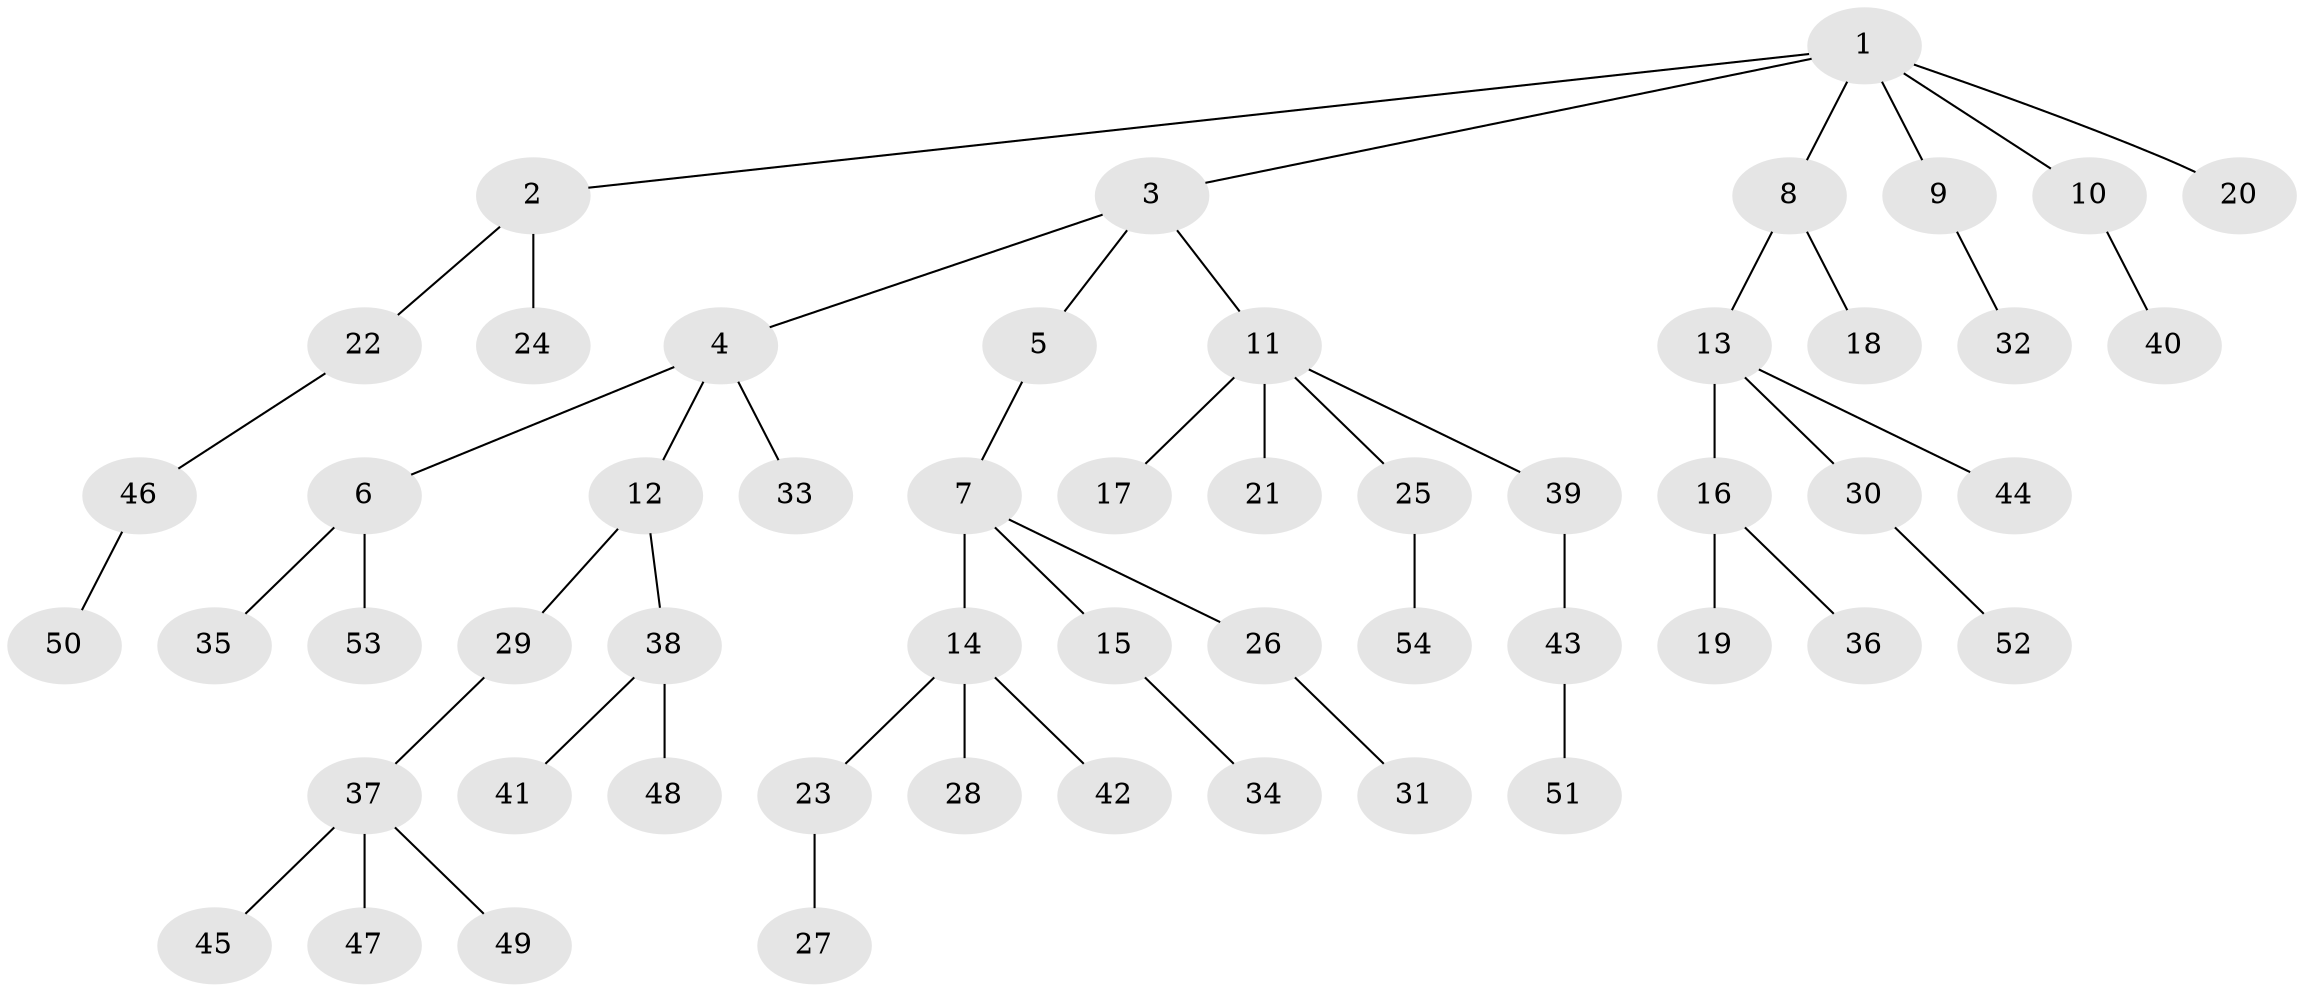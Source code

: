 // Generated by graph-tools (version 1.1) at 2025/11/02/27/25 16:11:27]
// undirected, 54 vertices, 53 edges
graph export_dot {
graph [start="1"]
  node [color=gray90,style=filled];
  1;
  2;
  3;
  4;
  5;
  6;
  7;
  8;
  9;
  10;
  11;
  12;
  13;
  14;
  15;
  16;
  17;
  18;
  19;
  20;
  21;
  22;
  23;
  24;
  25;
  26;
  27;
  28;
  29;
  30;
  31;
  32;
  33;
  34;
  35;
  36;
  37;
  38;
  39;
  40;
  41;
  42;
  43;
  44;
  45;
  46;
  47;
  48;
  49;
  50;
  51;
  52;
  53;
  54;
  1 -- 2;
  1 -- 3;
  1 -- 8;
  1 -- 9;
  1 -- 10;
  1 -- 20;
  2 -- 22;
  2 -- 24;
  3 -- 4;
  3 -- 5;
  3 -- 11;
  4 -- 6;
  4 -- 12;
  4 -- 33;
  5 -- 7;
  6 -- 35;
  6 -- 53;
  7 -- 14;
  7 -- 15;
  7 -- 26;
  8 -- 13;
  8 -- 18;
  9 -- 32;
  10 -- 40;
  11 -- 17;
  11 -- 21;
  11 -- 25;
  11 -- 39;
  12 -- 29;
  12 -- 38;
  13 -- 16;
  13 -- 30;
  13 -- 44;
  14 -- 23;
  14 -- 28;
  14 -- 42;
  15 -- 34;
  16 -- 19;
  16 -- 36;
  22 -- 46;
  23 -- 27;
  25 -- 54;
  26 -- 31;
  29 -- 37;
  30 -- 52;
  37 -- 45;
  37 -- 47;
  37 -- 49;
  38 -- 41;
  38 -- 48;
  39 -- 43;
  43 -- 51;
  46 -- 50;
}
